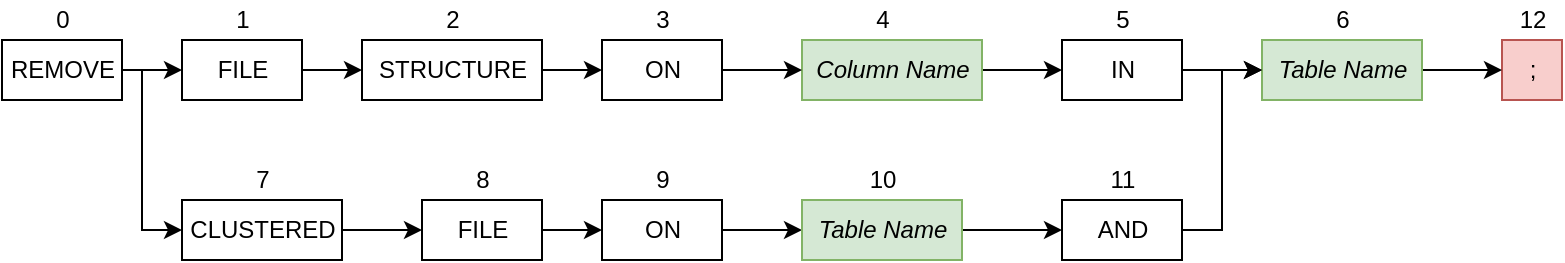 <mxfile version="13.5.7" type="device"><diagram id="HH97DMklG3GvuwQJtJBX" name="Page-1"><mxGraphModel dx="460" dy="745" grid="1" gridSize="10" guides="1" tooltips="1" connect="1" arrows="1" fold="1" page="1" pageScale="1" pageWidth="850" pageHeight="1100" math="0" shadow="0"><root><mxCell id="0"/><mxCell id="1" parent="0"/><mxCell id="w54cBLAl5rAkxmdbFsFD-127" style="edgeStyle=orthogonalEdgeStyle;rounded=0;orthogonalLoop=1;jettySize=auto;html=1;exitX=1;exitY=0.5;exitDx=0;exitDy=0;entryX=0;entryY=0.5;entryDx=0;entryDy=0;entryPerimeter=0;" parent="1" source="w54cBLAl5rAkxmdbFsFD-1" target="w54cBLAl5rAkxmdbFsFD-225" edge="1"><mxGeometry relative="1" as="geometry"><mxPoint x="140" y="95" as="targetPoint"/></mxGeometry></mxCell><mxCell id="d5Y2N_I46gU6w0KHK8-L-13" style="edgeStyle=orthogonalEdgeStyle;rounded=0;orthogonalLoop=1;jettySize=auto;html=1;exitX=1;exitY=0.5;exitDx=0;exitDy=0;entryX=0;entryY=0.5;entryDx=0;entryDy=0;" parent="1" source="w54cBLAl5rAkxmdbFsFD-1" target="d5Y2N_I46gU6w0KHK8-L-1" edge="1"><mxGeometry relative="1" as="geometry"><Array as="points"><mxPoint x="100" y="95"/><mxPoint x="100" y="175"/></Array></mxGeometry></mxCell><mxCell id="w54cBLAl5rAkxmdbFsFD-1" value="REMOVE" style="html=1;" parent="1" vertex="1"><mxGeometry x="30" y="80" width="60" height="30" as="geometry"/></mxCell><mxCell id="w54cBLAl5rAkxmdbFsFD-2" value="0" style="text;html=1;align=center;verticalAlign=middle;resizable=0;points=[];autosize=1;" parent="1" vertex="1"><mxGeometry x="50" y="60" width="20" height="20" as="geometry"/></mxCell><mxCell id="w54cBLAl5rAkxmdbFsFD-53" value=";" style="html=1;fillColor=#f8cecc;strokeColor=#b85450;" parent="1" vertex="1"><mxGeometry x="780" y="80" width="30" height="30" as="geometry"/></mxCell><mxCell id="w54cBLAl5rAkxmdbFsFD-54" value="12" style="text;html=1;align=center;verticalAlign=middle;resizable=0;points=[];autosize=1;" parent="1" vertex="1"><mxGeometry x="780" y="60" width="30" height="20" as="geometry"/></mxCell><mxCell id="w54cBLAl5rAkxmdbFsFD-293" style="edgeStyle=orthogonalEdgeStyle;rounded=0;orthogonalLoop=1;jettySize=auto;html=1;exitX=1;exitY=0.5;exitDx=0;exitDy=0;entryX=0;entryY=0.5;entryDx=0;entryDy=0;" parent="1" source="w54cBLAl5rAkxmdbFsFD-74" target="w54cBLAl5rAkxmdbFsFD-290" edge="1"><mxGeometry relative="1" as="geometry"/></mxCell><mxCell id="w54cBLAl5rAkxmdbFsFD-74" value="&lt;i&gt;Column Name&lt;/i&gt;" style="html=1;fillColor=#d5e8d4;strokeColor=#82b366;" parent="1" vertex="1"><mxGeometry x="430" y="80" width="90" height="30" as="geometry"/></mxCell><mxCell id="w54cBLAl5rAkxmdbFsFD-75" value="4" style="text;html=1;align=center;verticalAlign=middle;resizable=0;points=[];autosize=1;" parent="1" vertex="1"><mxGeometry x="460" y="60" width="20" height="20" as="geometry"/></mxCell><mxCell id="w54cBLAl5rAkxmdbFsFD-296" style="edgeStyle=orthogonalEdgeStyle;rounded=0;orthogonalLoop=1;jettySize=auto;html=1;exitX=1;exitY=0.5;exitDx=0;exitDy=0;" parent="1" source="w54cBLAl5rAkxmdbFsFD-225" target="w54cBLAl5rAkxmdbFsFD-231" edge="1"><mxGeometry relative="1" as="geometry"/></mxCell><mxCell id="w54cBLAl5rAkxmdbFsFD-225" value="FILE" style="html=1;" parent="1" vertex="1"><mxGeometry x="120" y="80" width="60" height="30" as="geometry"/></mxCell><mxCell id="w54cBLAl5rAkxmdbFsFD-295" style="edgeStyle=orthogonalEdgeStyle;rounded=0;orthogonalLoop=1;jettySize=auto;html=1;exitX=1;exitY=0.5;exitDx=0;exitDy=0;entryX=0;entryY=0.5;entryDx=0;entryDy=0;" parent="1" source="w54cBLAl5rAkxmdbFsFD-226" target="w54cBLAl5rAkxmdbFsFD-53" edge="1"><mxGeometry relative="1" as="geometry"/></mxCell><mxCell id="w54cBLAl5rAkxmdbFsFD-226" value="&lt;i&gt;Table Name&lt;/i&gt;" style="html=1;fillColor=#d5e8d4;strokeColor=#82b366;" parent="1" vertex="1"><mxGeometry x="660" y="80" width="80" height="30" as="geometry"/></mxCell><mxCell id="w54cBLAl5rAkxmdbFsFD-269" style="edgeStyle=orthogonalEdgeStyle;rounded=0;orthogonalLoop=1;jettySize=auto;html=1;exitX=1;exitY=0.5;exitDx=0;exitDy=0;entryX=0;entryY=0.5;entryDx=0;entryDy=0;" parent="1" source="w54cBLAl5rAkxmdbFsFD-231" target="w54cBLAl5rAkxmdbFsFD-288" edge="1"><mxGeometry relative="1" as="geometry"/></mxCell><mxCell id="w54cBLAl5rAkxmdbFsFD-231" value="STRUCTURE" style="html=1;" parent="1" vertex="1"><mxGeometry x="210" y="80" width="90" height="30" as="geometry"/></mxCell><mxCell id="w54cBLAl5rAkxmdbFsFD-234" value="3" style="text;html=1;align=center;verticalAlign=middle;resizable=0;points=[];autosize=1;" parent="1" vertex="1"><mxGeometry x="350" y="60" width="20" height="20" as="geometry"/></mxCell><mxCell id="w54cBLAl5rAkxmdbFsFD-286" value="1" style="text;html=1;align=center;verticalAlign=middle;resizable=0;points=[];autosize=1;" parent="1" vertex="1"><mxGeometry x="140" y="60" width="20" height="20" as="geometry"/></mxCell><mxCell id="w54cBLAl5rAkxmdbFsFD-292" style="edgeStyle=orthogonalEdgeStyle;rounded=0;orthogonalLoop=1;jettySize=auto;html=1;exitX=1;exitY=0.5;exitDx=0;exitDy=0;entryX=0;entryY=0.5;entryDx=0;entryDy=0;" parent="1" source="w54cBLAl5rAkxmdbFsFD-288" target="w54cBLAl5rAkxmdbFsFD-74" edge="1"><mxGeometry relative="1" as="geometry"/></mxCell><mxCell id="w54cBLAl5rAkxmdbFsFD-288" value="ON" style="html=1;" parent="1" vertex="1"><mxGeometry x="330" y="80" width="60" height="30" as="geometry"/></mxCell><mxCell id="w54cBLAl5rAkxmdbFsFD-294" style="edgeStyle=orthogonalEdgeStyle;rounded=0;orthogonalLoop=1;jettySize=auto;html=1;exitX=1;exitY=0.5;exitDx=0;exitDy=0;entryX=0;entryY=0.5;entryDx=0;entryDy=0;" parent="1" source="w54cBLAl5rAkxmdbFsFD-290" target="w54cBLAl5rAkxmdbFsFD-226" edge="1"><mxGeometry relative="1" as="geometry"/></mxCell><mxCell id="w54cBLAl5rAkxmdbFsFD-290" value="IN" style="html=1;" parent="1" vertex="1"><mxGeometry x="560" y="80" width="60" height="30" as="geometry"/></mxCell><mxCell id="w54cBLAl5rAkxmdbFsFD-291" value="5" style="text;html=1;align=center;verticalAlign=middle;resizable=0;points=[];autosize=1;" parent="1" vertex="1"><mxGeometry x="580" y="60" width="20" height="20" as="geometry"/></mxCell><mxCell id="w54cBLAl5rAkxmdbFsFD-297" value="2" style="text;html=1;align=center;verticalAlign=middle;resizable=0;points=[];autosize=1;" parent="1" vertex="1"><mxGeometry x="245" y="60" width="20" height="20" as="geometry"/></mxCell><mxCell id="w54cBLAl5rAkxmdbFsFD-298" value="6" style="text;html=1;align=center;verticalAlign=middle;resizable=0;points=[];autosize=1;" parent="1" vertex="1"><mxGeometry x="690" y="60" width="20" height="20" as="geometry"/></mxCell><mxCell id="d5Y2N_I46gU6w0KHK8-L-14" style="edgeStyle=orthogonalEdgeStyle;rounded=0;orthogonalLoop=1;jettySize=auto;html=1;exitX=1;exitY=0.5;exitDx=0;exitDy=0;entryX=0;entryY=0.5;entryDx=0;entryDy=0;" parent="1" source="d5Y2N_I46gU6w0KHK8-L-1" target="d5Y2N_I46gU6w0KHK8-L-3" edge="1"><mxGeometry relative="1" as="geometry"/></mxCell><mxCell id="d5Y2N_I46gU6w0KHK8-L-1" value="CLUSTERED" style="html=1;" parent="1" vertex="1"><mxGeometry x="120" y="160" width="80" height="30" as="geometry"/></mxCell><mxCell id="d5Y2N_I46gU6w0KHK8-L-2" value="7" style="text;html=1;align=center;verticalAlign=middle;resizable=0;points=[];autosize=1;" parent="1" vertex="1"><mxGeometry x="150" y="140" width="20" height="20" as="geometry"/></mxCell><mxCell id="d5Y2N_I46gU6w0KHK8-L-15" style="edgeStyle=orthogonalEdgeStyle;rounded=0;orthogonalLoop=1;jettySize=auto;html=1;exitX=1;exitY=0.5;exitDx=0;exitDy=0;" parent="1" source="d5Y2N_I46gU6w0KHK8-L-3" target="d5Y2N_I46gU6w0KHK8-L-6" edge="1"><mxGeometry relative="1" as="geometry"/></mxCell><mxCell id="d5Y2N_I46gU6w0KHK8-L-3" value="FILE" style="html=1;" parent="1" vertex="1"><mxGeometry x="240" y="160" width="60" height="30" as="geometry"/></mxCell><mxCell id="d5Y2N_I46gU6w0KHK8-L-4" value="8" style="text;html=1;align=center;verticalAlign=middle;resizable=0;points=[];autosize=1;" parent="1" vertex="1"><mxGeometry x="260" y="140" width="20" height="20" as="geometry"/></mxCell><mxCell id="d5Y2N_I46gU6w0KHK8-L-5" value="9" style="text;html=1;align=center;verticalAlign=middle;resizable=0;points=[];autosize=1;" parent="1" vertex="1"><mxGeometry x="350" y="140" width="20" height="20" as="geometry"/></mxCell><mxCell id="d5Y2N_I46gU6w0KHK8-L-16" style="edgeStyle=orthogonalEdgeStyle;rounded=0;orthogonalLoop=1;jettySize=auto;html=1;exitX=1;exitY=0.5;exitDx=0;exitDy=0;entryX=0;entryY=0.5;entryDx=0;entryDy=0;" parent="1" source="d5Y2N_I46gU6w0KHK8-L-6" target="d5Y2N_I46gU6w0KHK8-L-7" edge="1"><mxGeometry relative="1" as="geometry"/></mxCell><mxCell id="d5Y2N_I46gU6w0KHK8-L-6" value="ON" style="html=1;" parent="1" vertex="1"><mxGeometry x="330" y="160" width="60" height="30" as="geometry"/></mxCell><mxCell id="d5Y2N_I46gU6w0KHK8-L-17" style="edgeStyle=orthogonalEdgeStyle;rounded=0;orthogonalLoop=1;jettySize=auto;html=1;exitX=1;exitY=0.5;exitDx=0;exitDy=0;entryX=0;entryY=0.5;entryDx=0;entryDy=0;" parent="1" source="d5Y2N_I46gU6w0KHK8-L-7" target="d5Y2N_I46gU6w0KHK8-L-11" edge="1"><mxGeometry relative="1" as="geometry"/></mxCell><mxCell id="d5Y2N_I46gU6w0KHK8-L-7" value="&lt;i&gt;Table Name&lt;/i&gt;" style="html=1;fillColor=#d5e8d4;strokeColor=#82b366;" parent="1" vertex="1"><mxGeometry x="430" y="160" width="80" height="30" as="geometry"/></mxCell><mxCell id="d5Y2N_I46gU6w0KHK8-L-8" value="10" style="text;html=1;align=center;verticalAlign=middle;resizable=0;points=[];autosize=1;" parent="1" vertex="1"><mxGeometry x="455" y="140" width="30" height="20" as="geometry"/></mxCell><mxCell id="d5Y2N_I46gU6w0KHK8-L-18" style="edgeStyle=orthogonalEdgeStyle;rounded=0;orthogonalLoop=1;jettySize=auto;html=1;exitX=1;exitY=0.5;exitDx=0;exitDy=0;entryX=0;entryY=0.5;entryDx=0;entryDy=0;" parent="1" source="d5Y2N_I46gU6w0KHK8-L-11" target="w54cBLAl5rAkxmdbFsFD-226" edge="1"><mxGeometry relative="1" as="geometry"><mxPoint x="660" y="175" as="targetPoint"/></mxGeometry></mxCell><mxCell id="d5Y2N_I46gU6w0KHK8-L-11" value="AND" style="html=1;" parent="1" vertex="1"><mxGeometry x="560" y="160" width="60" height="30" as="geometry"/></mxCell><mxCell id="d5Y2N_I46gU6w0KHK8-L-12" value="11" style="text;html=1;align=center;verticalAlign=middle;resizable=0;points=[];autosize=1;" parent="1" vertex="1"><mxGeometry x="575" y="140" width="30" height="20" as="geometry"/></mxCell></root></mxGraphModel></diagram></mxfile>